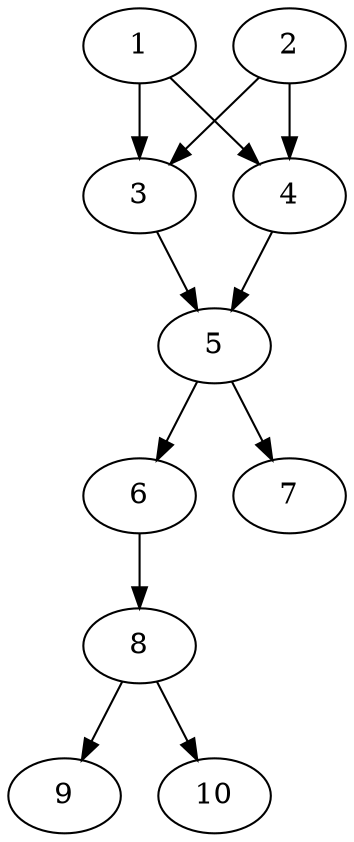 // DAG automatically generated by daggen at Tue Aug  6 16:21:19 2019
// ./daggen --dot -n 10 --ccr 0.4 --fat 0.4 --regular 0.5 --density 0.7 --mindata 5242880 --maxdata 52428800 
digraph G {
  1 [size="97367040", alpha="0.11", expect_size="38946816"] 
  1 -> 3 [size ="38946816"]
  1 -> 4 [size ="38946816"]
  2 [size="31488000", alpha="0.01", expect_size="12595200"] 
  2 -> 3 [size ="12595200"]
  2 -> 4 [size ="12595200"]
  3 [size="95912960", alpha="0.04", expect_size="38365184"] 
  3 -> 5 [size ="38365184"]
  4 [size="41256960", alpha="0.13", expect_size="16502784"] 
  4 -> 5 [size ="16502784"]
  5 [size="104186880", alpha="0.12", expect_size="41674752"] 
  5 -> 6 [size ="41674752"]
  5 -> 7 [size ="41674752"]
  6 [size="25272320", alpha="0.13", expect_size="10108928"] 
  6 -> 8 [size ="10108928"]
  7 [size="59456000", alpha="0.08", expect_size="23782400"] 
  8 [size="103923200", alpha="0.14", expect_size="41569280"] 
  8 -> 9 [size ="41569280"]
  8 -> 10 [size ="41569280"]
  9 [size="62072320", alpha="0.12", expect_size="24828928"] 
  10 [size="74214400", alpha="0.20", expect_size="29685760"] 
}
